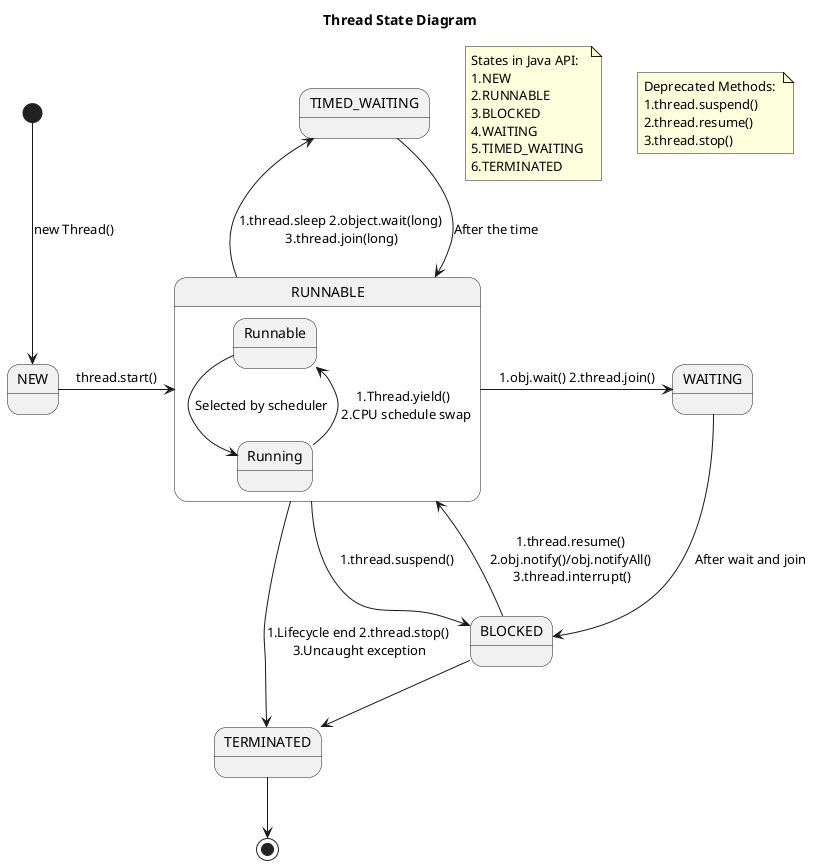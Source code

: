 @startuml
title Thread State Diagram

state "NEW" as new
state "RUNNABLE" as run {
    state "Runnable" as swap
    state "Running" as cpu
    cpu --> swap : 1.Thread.yield() \n 2.CPU schedule swap
    swap --> cpu : Selected by scheduler
}
state "BLOCKED" as bl
state "WAITING" as wait
state "TIMED_WAITING" as twait
state "TERMINATED" as term

[*] --> new : new Thread()
new -right-> run : thread.start()
run -up-> twait : 1.thread.sleep 2.object.wait(long) \n\
3.thread.join(long)

twait --> run : After the time
run -right-> wait : 1.obj.wait() 2.thread.join()
wait --> bl : After wait and join
run --> bl : 1.thread.suspend()
bl --> run : 1.thread.resume() \n\
2.obj.notify()/obj.notifyAll() \n\
3.thread.interrupt()

bl --> term
run --> term : 1.Lifecycle end 2.thread.stop() \n\
3.Uncaught exception

term --> [*]

note "States in Java API: \n\
1.NEW \n\
2.RUNNABLE \n\
3.BLOCKED \n\
4.WAITING \n\
5.TIMED_WAITING \n\
6.TERMINATED" as N1

note "Deprecated Methods: \n\
1.thread.suspend() \n\
2.thread.resume() \n\
3.thread.stop()" as N2

@enduml